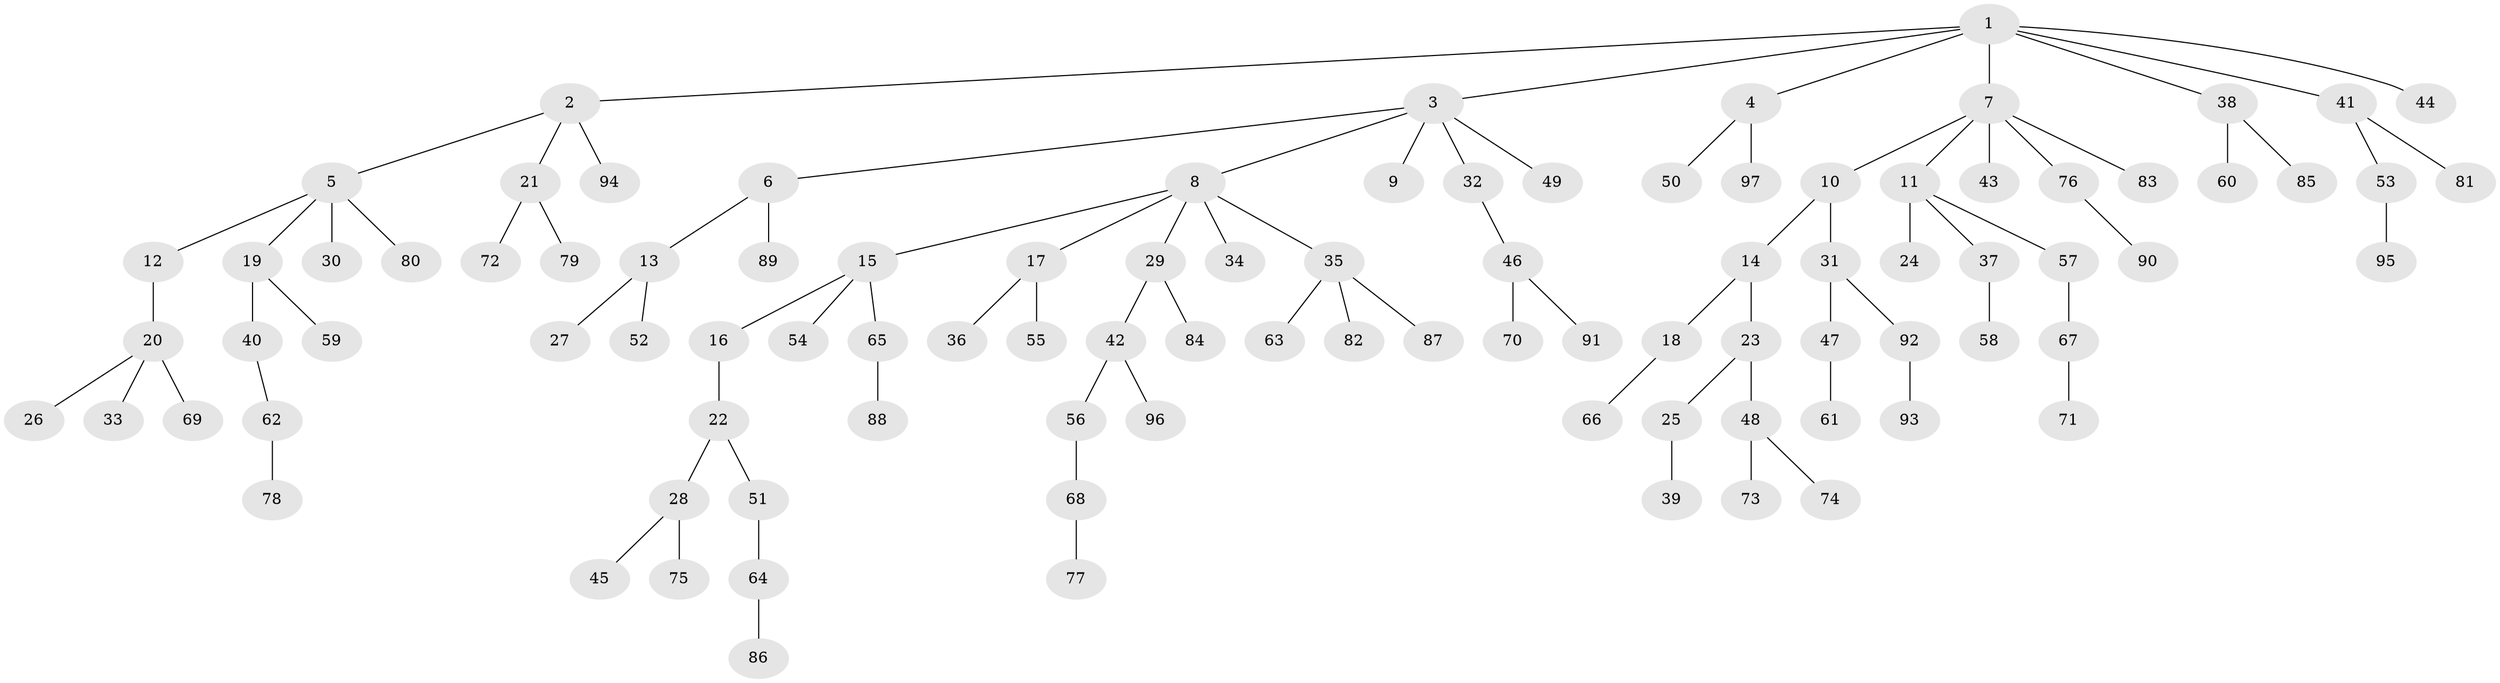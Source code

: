 // coarse degree distribution, {1: 0.6417910447761194, 10: 0.029850746268656716, 15: 0.014925373134328358, 2: 0.23880597014925373, 3: 0.029850746268656716, 8: 0.014925373134328358, 4: 0.029850746268656716}
// Generated by graph-tools (version 1.1) at 2025/56/03/04/25 21:56:12]
// undirected, 97 vertices, 96 edges
graph export_dot {
graph [start="1"]
  node [color=gray90,style=filled];
  1;
  2;
  3;
  4;
  5;
  6;
  7;
  8;
  9;
  10;
  11;
  12;
  13;
  14;
  15;
  16;
  17;
  18;
  19;
  20;
  21;
  22;
  23;
  24;
  25;
  26;
  27;
  28;
  29;
  30;
  31;
  32;
  33;
  34;
  35;
  36;
  37;
  38;
  39;
  40;
  41;
  42;
  43;
  44;
  45;
  46;
  47;
  48;
  49;
  50;
  51;
  52;
  53;
  54;
  55;
  56;
  57;
  58;
  59;
  60;
  61;
  62;
  63;
  64;
  65;
  66;
  67;
  68;
  69;
  70;
  71;
  72;
  73;
  74;
  75;
  76;
  77;
  78;
  79;
  80;
  81;
  82;
  83;
  84;
  85;
  86;
  87;
  88;
  89;
  90;
  91;
  92;
  93;
  94;
  95;
  96;
  97;
  1 -- 2;
  1 -- 3;
  1 -- 4;
  1 -- 7;
  1 -- 38;
  1 -- 41;
  1 -- 44;
  2 -- 5;
  2 -- 21;
  2 -- 94;
  3 -- 6;
  3 -- 8;
  3 -- 9;
  3 -- 32;
  3 -- 49;
  4 -- 50;
  4 -- 97;
  5 -- 12;
  5 -- 19;
  5 -- 30;
  5 -- 80;
  6 -- 13;
  6 -- 89;
  7 -- 10;
  7 -- 11;
  7 -- 43;
  7 -- 76;
  7 -- 83;
  8 -- 15;
  8 -- 17;
  8 -- 29;
  8 -- 34;
  8 -- 35;
  10 -- 14;
  10 -- 31;
  11 -- 24;
  11 -- 37;
  11 -- 57;
  12 -- 20;
  13 -- 27;
  13 -- 52;
  14 -- 18;
  14 -- 23;
  15 -- 16;
  15 -- 54;
  15 -- 65;
  16 -- 22;
  17 -- 36;
  17 -- 55;
  18 -- 66;
  19 -- 40;
  19 -- 59;
  20 -- 26;
  20 -- 33;
  20 -- 69;
  21 -- 72;
  21 -- 79;
  22 -- 28;
  22 -- 51;
  23 -- 25;
  23 -- 48;
  25 -- 39;
  28 -- 45;
  28 -- 75;
  29 -- 42;
  29 -- 84;
  31 -- 47;
  31 -- 92;
  32 -- 46;
  35 -- 63;
  35 -- 82;
  35 -- 87;
  37 -- 58;
  38 -- 60;
  38 -- 85;
  40 -- 62;
  41 -- 53;
  41 -- 81;
  42 -- 56;
  42 -- 96;
  46 -- 70;
  46 -- 91;
  47 -- 61;
  48 -- 73;
  48 -- 74;
  51 -- 64;
  53 -- 95;
  56 -- 68;
  57 -- 67;
  62 -- 78;
  64 -- 86;
  65 -- 88;
  67 -- 71;
  68 -- 77;
  76 -- 90;
  92 -- 93;
}
